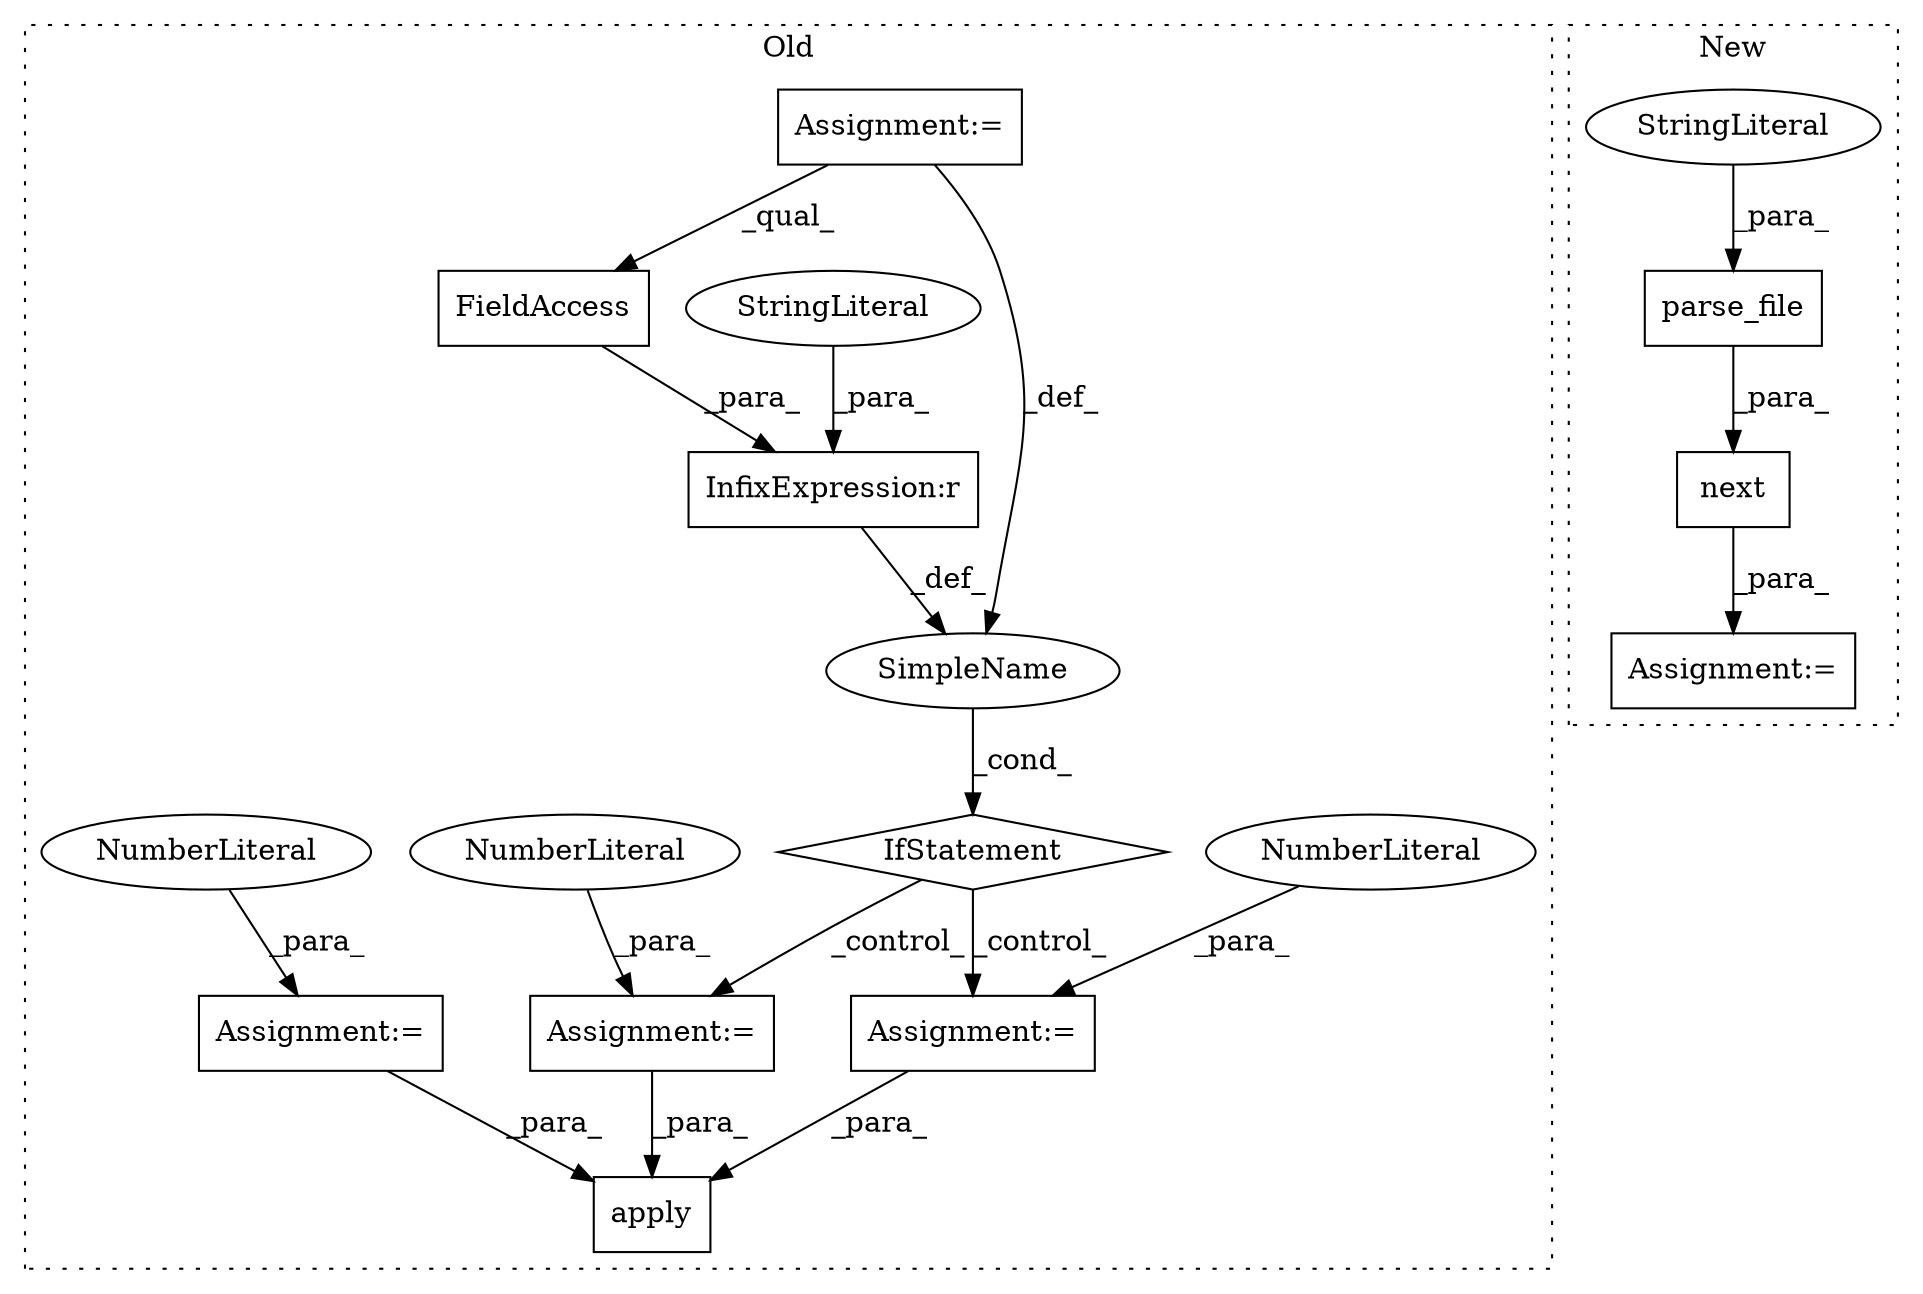 digraph G {
subgraph cluster0 {
1 [label="apply" a="32" s="9249,9276" l="6,1" shape="box"];
3 [label="Assignment:=" a="7" s="9029" l="1" shape="box"];
4 [label="NumberLiteral" a="34" s="9030" l="1" shape="ellipse"];
8 [label="Assignment:=" a="7" s="8997" l="1" shape="box"];
9 [label="NumberLiteral" a="34" s="8998" l="1" shape="ellipse"];
10 [label="InfixExpression:r" a="27" s="8968" l="4" shape="box"];
11 [label="FieldAccess" a="22" s="8961" l="7" shape="box"];
12 [label="IfStatement" a="25" s="8957,8979" l="4,2" shape="diamond"];
13 [label="SimpleName" a="42" s="" l="" shape="ellipse"];
14 [label="StringLiteral" a="45" s="8972" l="7" shape="ellipse"];
15 [label="Assignment:=" a="7" s="8564" l="2" shape="box"];
16 [label="Assignment:=" a="7" s="9051" l="1" shape="box"];
17 [label="NumberLiteral" a="34" s="9052" l="1" shape="ellipse"];
label = "Old";
style="dotted";
}
subgraph cluster1 {
2 [label="next" a="32" s="9232,9276" l="5,1" shape="box"];
5 [label="Assignment:=" a="7" s="9230" l="2" shape="box"];
6 [label="parse_file" a="32" s="9250,9275" l="11,1" shape="box"];
7 [label="StringLiteral" a="45" s="9271" l="4" shape="ellipse"];
label = "New";
style="dotted";
}
2 -> 5 [label="_para_"];
3 -> 1 [label="_para_"];
4 -> 3 [label="_para_"];
6 -> 2 [label="_para_"];
7 -> 6 [label="_para_"];
8 -> 1 [label="_para_"];
9 -> 8 [label="_para_"];
10 -> 13 [label="_def_"];
11 -> 10 [label="_para_"];
12 -> 3 [label="_control_"];
12 -> 8 [label="_control_"];
13 -> 12 [label="_cond_"];
14 -> 10 [label="_para_"];
15 -> 11 [label="_qual_"];
15 -> 13 [label="_def_"];
16 -> 1 [label="_para_"];
17 -> 16 [label="_para_"];
}